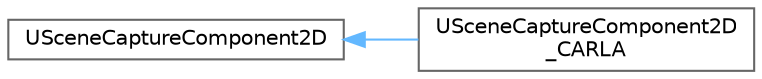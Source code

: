 digraph "类继承关系图"
{
 // INTERACTIVE_SVG=YES
 // LATEX_PDF_SIZE
  bgcolor="transparent";
  edge [fontname=Helvetica,fontsize=10,labelfontname=Helvetica,labelfontsize=10];
  node [fontname=Helvetica,fontsize=10,shape=box,height=0.2,width=0.4];
  rankdir="LR";
  Node0 [id="Node000000",label="USceneCaptureComponent2D",height=0.2,width=0.4,color="grey40", fillcolor="white", style="filled",URL="$d3/db8/classUSceneCaptureComponent2D.html",tooltip=" "];
  Node0 -> Node1 [id="edge371_Node000000_Node000001",dir="back",color="steelblue1",style="solid",tooltip=" "];
  Node1 [id="Node000001",label="USceneCaptureComponent2D\l_CARLA",height=0.2,width=0.4,color="grey40", fillcolor="white", style="filled",URL="$d6/d12/classUSceneCaptureComponent2D__CARLA.html",tooltip=" "];
}
